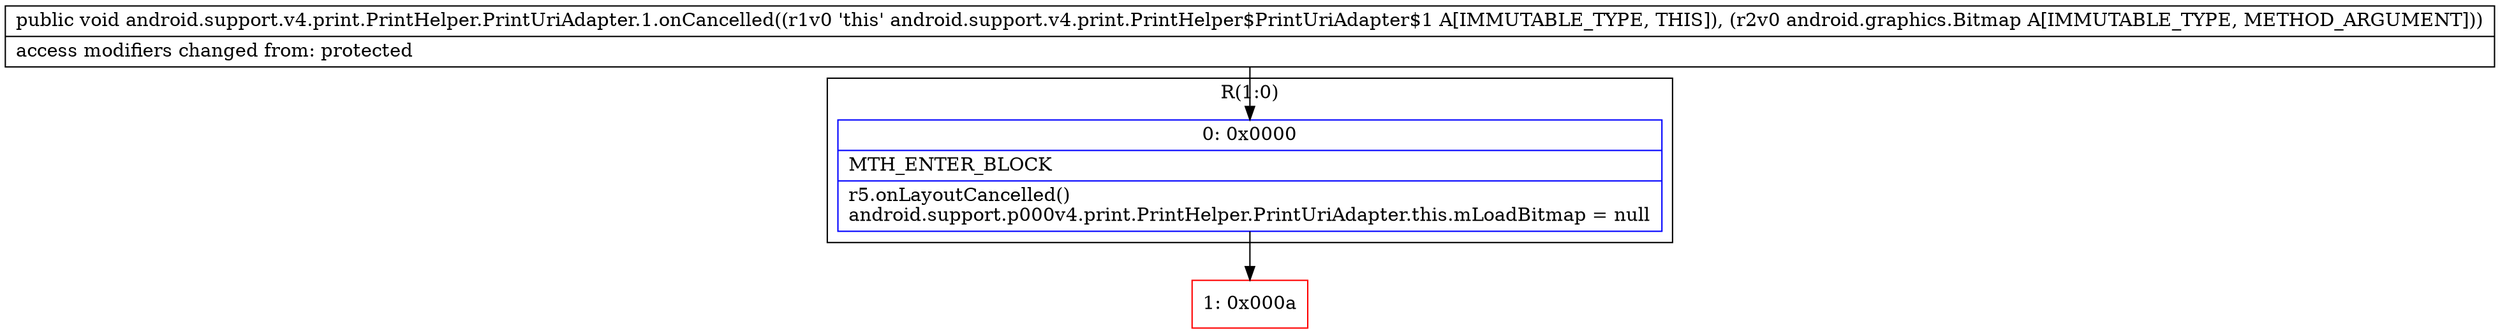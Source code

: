 digraph "CFG forandroid.support.v4.print.PrintHelper.PrintUriAdapter.1.onCancelled(Landroid\/graphics\/Bitmap;)V" {
subgraph cluster_Region_2065430178 {
label = "R(1:0)";
node [shape=record,color=blue];
Node_0 [shape=record,label="{0\:\ 0x0000|MTH_ENTER_BLOCK\l|r5.onLayoutCancelled()\landroid.support.p000v4.print.PrintHelper.PrintUriAdapter.this.mLoadBitmap = null\l}"];
}
Node_1 [shape=record,color=red,label="{1\:\ 0x000a}"];
MethodNode[shape=record,label="{public void android.support.v4.print.PrintHelper.PrintUriAdapter.1.onCancelled((r1v0 'this' android.support.v4.print.PrintHelper$PrintUriAdapter$1 A[IMMUTABLE_TYPE, THIS]), (r2v0 android.graphics.Bitmap A[IMMUTABLE_TYPE, METHOD_ARGUMENT]))  | access modifiers changed from: protected\l}"];
MethodNode -> Node_0;
Node_0 -> Node_1;
}

